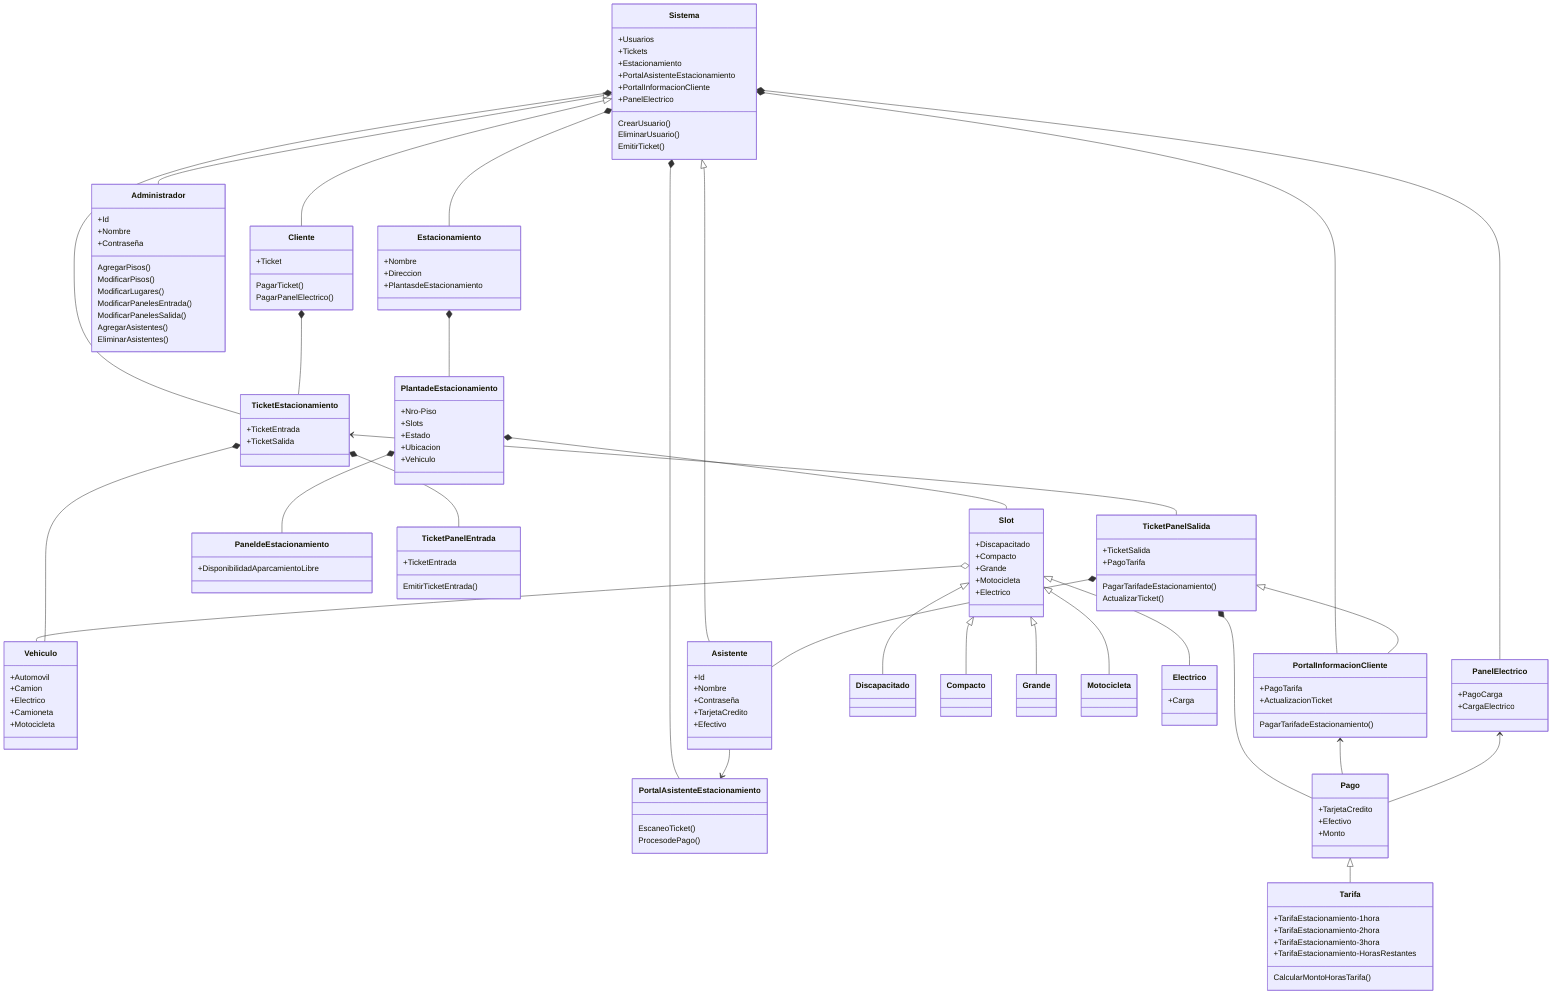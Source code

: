 classDiagram
    Estacionamiento *-- PlantadeEstacionamiento
    PlantadeEstacionamiento *-- Slot
    Slot o-- Vehiculo
    PlantadeEstacionamiento *-- PaneldeEstacionamiento
    
    Sistema *-- Estacionamiento
    Sistema *-- TicketEstacionamiento
    Sistema *-- PortalAsistenteEstacionamiento
    Sistema *-- PortalInformacionCliente
    Sistema *-- PanelElectrico

    Slot <|-- Discapacitado
    Slot <|-- Compacto
    Slot <|-- Grande
    Slot <|-- Motocicleta
    Slot <|-- Electrico
    
    Sistema <|-- Administrador
    Sistema <|-- Cliente
    Sistema <|-- Asistente
    
    Asistente --> PortalAsistenteEstacionamiento

    Cliente *-- TicketEstacionamiento

    TicketEstacionamiento *-- TicketPanelEntrada
    TicketEstacionamiento <-- TicketPanelSalida
    TicketEstacionamiento *-- Vehiculo

    TicketPanelSalida *-- Asistente
    TicketPanelSalida *-- Pago
    TicketPanelSalida <|-- PortalInformacionCliente    

    PortalInformacionCliente <-- Pago

    PanelElectrico <-- Pago

    Pago <|-- Tarifa

    class Sistema
    Sistema: +Usuarios
    Sistema: +Tickets
    Sistema: +Estacionamiento
    Sistema: +PortalAsistenteEstacionamiento
    Sistema: +PortalInformacionCliente
    Sistema: +PanelElectrico
    Sistema: CrearUsuario()
    Sistema: EliminarUsuario()
    Sistema: EmitirTicket()

    class Estacionamiento
    Estacionamiento: +Nombre
    Estacionamiento: +Direccion
    Estacionamiento: +PlantasdeEstacionamiento

    class PlantadeEstacionamiento
    PlantadeEstacionamiento: +Nro-Piso
    PlantadeEstacionamiento: +Slots
    PlantadeEstacionamiento: +Estado
    PlantadeEstacionamiento: +Ubicacion
    PlantadeEstacionamiento: +Vehiculo

    class Slot
    Slot: +Discapacitado
    Slot: +Compacto
    Slot: +Grande
    Slot: +Motocicleta
    Slot: +Electrico
    
    class Discapacitado

    class Compacto
    
    class Grande
    
    class Motocicleta
    
    class Electrico
    Electrico: +Carga

    class Vehiculo
    Vehiculo: +Automovil
    Vehiculo: +Camion
    Vehiculo: +Electrico
    Vehiculo: +Camioneta
    Vehiculo: +Motocicleta

    class Administrador
    Administrador: +Id
    Administrador: +Nombre
    Administrador: +Contraseña
    Administrador: AgregarPisos()
    Administrador: ModificarPisos()
    Administrador: ModificarLugares()
    Administrador: ModificarPanelesEntrada()
    Administrador: ModificarPanelesSalida()
    Administrador: AgregarAsistentes()
    Administrador: EliminarAsistentes()

    class Asistente
    Asistente: +Id
    Asistente: +Nombre
    Asistente: +Contraseña
    Asistente: +TarjetaCredito
    Asistente: +Efectivo
    
    class Cliente
    Cliente: +Ticket
    Cliente: PagarTicket()
    Cliente: PagarPanelElectrico()

    class TicketEstacionamiento
    TicketEstacionamiento: +TicketEntrada
    TicketEstacionamiento: +TicketSalida

    class TicketPanelEntrada
    TicketPanelEntrada: +TicketEntrada
    TicketPanelEntrada: EmitirTicketEntrada()

    class TicketPanelSalida
    TicketPanelSalida: +TicketSalida
    TicketPanelSalida: +PagoTarifa
    TicketPanelSalida: PagarTarifadeEstacionamiento()
    TicketPanelSalida: ActualizarTicket()

    class Pago
    Pago: +TarjetaCredito
    Pago: +Efectivo
    Pago: +Monto

    class Tarifa
    Tarifa: +TarifaEstacionamiento-1hora
    Tarifa: +TarifaEstacionamiento-2hora
    Tarifa: +TarifaEstacionamiento-3hora
    Tarifa: +TarifaEstacionamiento-HorasRestantes
    Tarifa: CalcularMontoHorasTarifa()

    class PaneldeEstacionamiento
    PaneldeEstacionamiento: +DisponibilidadAparcamientoLibre

    class PortalAsistenteEstacionamiento
    PortalAsistenteEstacionamiento: EscaneoTicket()
    PortalAsistenteEstacionamiento: ProcesodePago()

    class PortalInformacionCliente
    PortalInformacionCliente: +PagoTarifa
    PortalInformacionCliente: +ActualizacionTicket
    PortalInformacionCliente: PagarTarifadeEstacionamiento()

    class PanelElectrico
    PanelElectrico: +PagoCarga
    PanelElectrico: +CargaElectrico